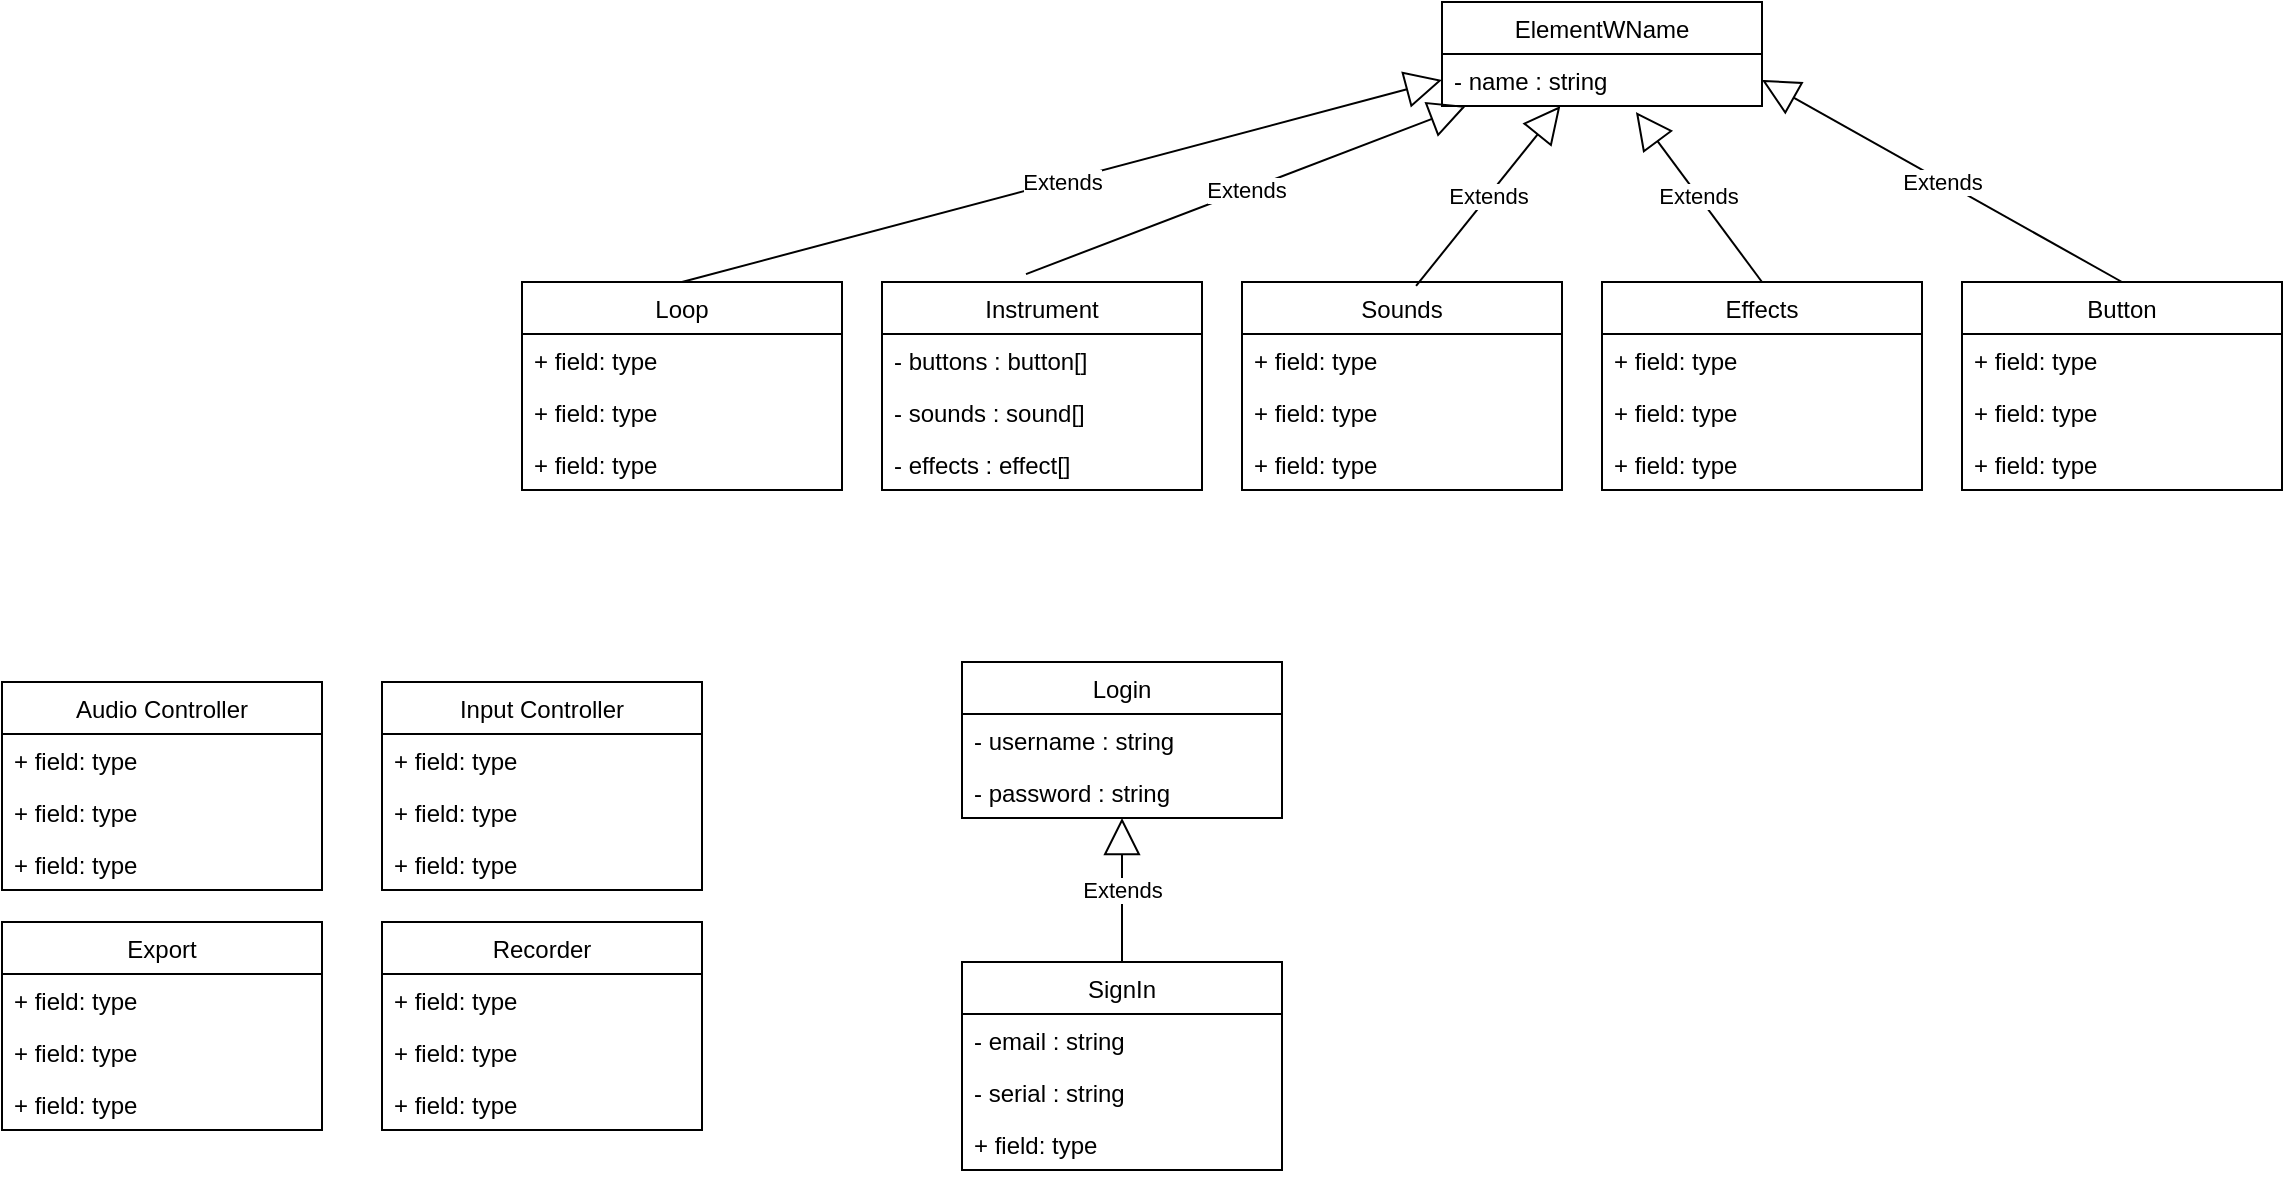 <mxfile version="17.2.4" type="device"><diagram id="C5RBs43oDa-KdzZeNtuy" name="Page-1"><mxGraphModel dx="1431" dy="756" grid="1" gridSize="10" guides="1" tooltips="1" connect="1" arrows="1" fold="1" page="1" pageScale="1" pageWidth="827" pageHeight="1169" math="0" shadow="0"><root><mxCell id="WIyWlLk6GJQsqaUBKTNV-0"/><mxCell id="WIyWlLk6GJQsqaUBKTNV-1" parent="WIyWlLk6GJQsqaUBKTNV-0"/><mxCell id="QIgA75V_MfnL9wq67aH5-4" value="Button" style="swimlane;fontStyle=0;childLayout=stackLayout;horizontal=1;startSize=26;fillColor=none;horizontalStack=0;resizeParent=1;resizeParentMax=0;resizeLast=0;collapsible=1;marginBottom=0;" parent="WIyWlLk6GJQsqaUBKTNV-1" vertex="1"><mxGeometry x="1020" y="180" width="160" height="104" as="geometry"/></mxCell><mxCell id="QIgA75V_MfnL9wq67aH5-5" value="+ field: type" style="text;strokeColor=none;fillColor=none;align=left;verticalAlign=top;spacingLeft=4;spacingRight=4;overflow=hidden;rotatable=0;points=[[0,0.5],[1,0.5]];portConstraint=eastwest;" parent="QIgA75V_MfnL9wq67aH5-4" vertex="1"><mxGeometry y="26" width="160" height="26" as="geometry"/></mxCell><mxCell id="QIgA75V_MfnL9wq67aH5-6" value="+ field: type" style="text;strokeColor=none;fillColor=none;align=left;verticalAlign=top;spacingLeft=4;spacingRight=4;overflow=hidden;rotatable=0;points=[[0,0.5],[1,0.5]];portConstraint=eastwest;" parent="QIgA75V_MfnL9wq67aH5-4" vertex="1"><mxGeometry y="52" width="160" height="26" as="geometry"/></mxCell><mxCell id="QIgA75V_MfnL9wq67aH5-7" value="+ field: type" style="text;strokeColor=none;fillColor=none;align=left;verticalAlign=top;spacingLeft=4;spacingRight=4;overflow=hidden;rotatable=0;points=[[0,0.5],[1,0.5]];portConstraint=eastwest;" parent="QIgA75V_MfnL9wq67aH5-4" vertex="1"><mxGeometry y="78" width="160" height="26" as="geometry"/></mxCell><mxCell id="QIgA75V_MfnL9wq67aH5-12" value="Instrument" style="swimlane;fontStyle=0;childLayout=stackLayout;horizontal=1;startSize=26;fillColor=none;horizontalStack=0;resizeParent=1;resizeParentMax=0;resizeLast=0;collapsible=1;marginBottom=0;" parent="WIyWlLk6GJQsqaUBKTNV-1" vertex="1"><mxGeometry x="480" y="180" width="160" height="104" as="geometry"/></mxCell><mxCell id="QIgA75V_MfnL9wq67aH5-13" value="- buttons : button[]" style="text;strokeColor=none;fillColor=none;align=left;verticalAlign=top;spacingLeft=4;spacingRight=4;overflow=hidden;rotatable=0;points=[[0,0.5],[1,0.5]];portConstraint=eastwest;" parent="QIgA75V_MfnL9wq67aH5-12" vertex="1"><mxGeometry y="26" width="160" height="26" as="geometry"/></mxCell><mxCell id="QIgA75V_MfnL9wq67aH5-14" value="- sounds : sound[]" style="text;strokeColor=none;fillColor=none;align=left;verticalAlign=top;spacingLeft=4;spacingRight=4;overflow=hidden;rotatable=0;points=[[0,0.5],[1,0.5]];portConstraint=eastwest;" parent="QIgA75V_MfnL9wq67aH5-12" vertex="1"><mxGeometry y="52" width="160" height="26" as="geometry"/></mxCell><mxCell id="QIgA75V_MfnL9wq67aH5-15" value="- effects : effect[]" style="text;strokeColor=none;fillColor=none;align=left;verticalAlign=top;spacingLeft=4;spacingRight=4;overflow=hidden;rotatable=0;points=[[0,0.5],[1,0.5]];portConstraint=eastwest;" parent="QIgA75V_MfnL9wq67aH5-12" vertex="1"><mxGeometry y="78" width="160" height="26" as="geometry"/></mxCell><mxCell id="QIgA75V_MfnL9wq67aH5-16" value="Input Controller" style="swimlane;fontStyle=0;childLayout=stackLayout;horizontal=1;startSize=26;fillColor=none;horizontalStack=0;resizeParent=1;resizeParentMax=0;resizeLast=0;collapsible=1;marginBottom=0;" parent="WIyWlLk6GJQsqaUBKTNV-1" vertex="1"><mxGeometry x="230" y="380" width="160" height="104" as="geometry"/></mxCell><mxCell id="QIgA75V_MfnL9wq67aH5-17" value="+ field: type" style="text;strokeColor=none;fillColor=none;align=left;verticalAlign=top;spacingLeft=4;spacingRight=4;overflow=hidden;rotatable=0;points=[[0,0.5],[1,0.5]];portConstraint=eastwest;" parent="QIgA75V_MfnL9wq67aH5-16" vertex="1"><mxGeometry y="26" width="160" height="26" as="geometry"/></mxCell><mxCell id="QIgA75V_MfnL9wq67aH5-18" value="+ field: type" style="text;strokeColor=none;fillColor=none;align=left;verticalAlign=top;spacingLeft=4;spacingRight=4;overflow=hidden;rotatable=0;points=[[0,0.5],[1,0.5]];portConstraint=eastwest;" parent="QIgA75V_MfnL9wq67aH5-16" vertex="1"><mxGeometry y="52" width="160" height="26" as="geometry"/></mxCell><mxCell id="QIgA75V_MfnL9wq67aH5-19" value="+ field: type" style="text;strokeColor=none;fillColor=none;align=left;verticalAlign=top;spacingLeft=4;spacingRight=4;overflow=hidden;rotatable=0;points=[[0,0.5],[1,0.5]];portConstraint=eastwest;" parent="QIgA75V_MfnL9wq67aH5-16" vertex="1"><mxGeometry y="78" width="160" height="26" as="geometry"/></mxCell><mxCell id="QIgA75V_MfnL9wq67aH5-24" value="Audio Controller" style="swimlane;fontStyle=0;childLayout=stackLayout;horizontal=1;startSize=26;fillColor=none;horizontalStack=0;resizeParent=1;resizeParentMax=0;resizeLast=0;collapsible=1;marginBottom=0;" parent="WIyWlLk6GJQsqaUBKTNV-1" vertex="1"><mxGeometry x="40" y="380" width="160" height="104" as="geometry"/></mxCell><mxCell id="QIgA75V_MfnL9wq67aH5-25" value="+ field: type" style="text;strokeColor=none;fillColor=none;align=left;verticalAlign=top;spacingLeft=4;spacingRight=4;overflow=hidden;rotatable=0;points=[[0,0.5],[1,0.5]];portConstraint=eastwest;" parent="QIgA75V_MfnL9wq67aH5-24" vertex="1"><mxGeometry y="26" width="160" height="26" as="geometry"/></mxCell><mxCell id="QIgA75V_MfnL9wq67aH5-26" value="+ field: type" style="text;strokeColor=none;fillColor=none;align=left;verticalAlign=top;spacingLeft=4;spacingRight=4;overflow=hidden;rotatable=0;points=[[0,0.5],[1,0.5]];portConstraint=eastwest;" parent="QIgA75V_MfnL9wq67aH5-24" vertex="1"><mxGeometry y="52" width="160" height="26" as="geometry"/></mxCell><mxCell id="QIgA75V_MfnL9wq67aH5-27" value="+ field: type" style="text;strokeColor=none;fillColor=none;align=left;verticalAlign=top;spacingLeft=4;spacingRight=4;overflow=hidden;rotatable=0;points=[[0,0.5],[1,0.5]];portConstraint=eastwest;" parent="QIgA75V_MfnL9wq67aH5-24" vertex="1"><mxGeometry y="78" width="160" height="26" as="geometry"/></mxCell><mxCell id="QIgA75V_MfnL9wq67aH5-28" value="Effects" style="swimlane;fontStyle=0;childLayout=stackLayout;horizontal=1;startSize=26;fillColor=none;horizontalStack=0;resizeParent=1;resizeParentMax=0;resizeLast=0;collapsible=1;marginBottom=0;" parent="WIyWlLk6GJQsqaUBKTNV-1" vertex="1"><mxGeometry x="840" y="180" width="160" height="104" as="geometry"/></mxCell><mxCell id="QIgA75V_MfnL9wq67aH5-29" value="+ field: type" style="text;strokeColor=none;fillColor=none;align=left;verticalAlign=top;spacingLeft=4;spacingRight=4;overflow=hidden;rotatable=0;points=[[0,0.5],[1,0.5]];portConstraint=eastwest;" parent="QIgA75V_MfnL9wq67aH5-28" vertex="1"><mxGeometry y="26" width="160" height="26" as="geometry"/></mxCell><mxCell id="QIgA75V_MfnL9wq67aH5-30" value="+ field: type" style="text;strokeColor=none;fillColor=none;align=left;verticalAlign=top;spacingLeft=4;spacingRight=4;overflow=hidden;rotatable=0;points=[[0,0.5],[1,0.5]];portConstraint=eastwest;" parent="QIgA75V_MfnL9wq67aH5-28" vertex="1"><mxGeometry y="52" width="160" height="26" as="geometry"/></mxCell><mxCell id="QIgA75V_MfnL9wq67aH5-31" value="+ field: type" style="text;strokeColor=none;fillColor=none;align=left;verticalAlign=top;spacingLeft=4;spacingRight=4;overflow=hidden;rotatable=0;points=[[0,0.5],[1,0.5]];portConstraint=eastwest;" parent="QIgA75V_MfnL9wq67aH5-28" vertex="1"><mxGeometry y="78" width="160" height="26" as="geometry"/></mxCell><mxCell id="QIgA75V_MfnL9wq67aH5-32" value="ElementWName" style="swimlane;fontStyle=0;childLayout=stackLayout;horizontal=1;startSize=26;fillColor=none;horizontalStack=0;resizeParent=1;resizeParentMax=0;resizeLast=0;collapsible=1;marginBottom=0;" parent="WIyWlLk6GJQsqaUBKTNV-1" vertex="1"><mxGeometry x="760" y="40" width="160" height="52" as="geometry"/></mxCell><mxCell id="QIgA75V_MfnL9wq67aH5-33" value="- name : string" style="text;strokeColor=none;fillColor=none;align=left;verticalAlign=top;spacingLeft=4;spacingRight=4;overflow=hidden;rotatable=0;points=[[0,0.5],[1,0.5]];portConstraint=eastwest;" parent="QIgA75V_MfnL9wq67aH5-32" vertex="1"><mxGeometry y="26" width="160" height="26" as="geometry"/></mxCell><mxCell id="QIgA75V_MfnL9wq67aH5-36" value="Login" style="swimlane;fontStyle=0;childLayout=stackLayout;horizontal=1;startSize=26;fillColor=none;horizontalStack=0;resizeParent=1;resizeParentMax=0;resizeLast=0;collapsible=1;marginBottom=0;" parent="WIyWlLk6GJQsqaUBKTNV-1" vertex="1"><mxGeometry x="520" y="370" width="160" height="78" as="geometry"/></mxCell><mxCell id="QIgA75V_MfnL9wq67aH5-37" value="- username : string" style="text;strokeColor=none;fillColor=none;align=left;verticalAlign=top;spacingLeft=4;spacingRight=4;overflow=hidden;rotatable=0;points=[[0,0.5],[1,0.5]];portConstraint=eastwest;" parent="QIgA75V_MfnL9wq67aH5-36" vertex="1"><mxGeometry y="26" width="160" height="26" as="geometry"/></mxCell><mxCell id="QIgA75V_MfnL9wq67aH5-38" value="- password : string" style="text;strokeColor=none;fillColor=none;align=left;verticalAlign=top;spacingLeft=4;spacingRight=4;overflow=hidden;rotatable=0;points=[[0,0.5],[1,0.5]];portConstraint=eastwest;" parent="QIgA75V_MfnL9wq67aH5-36" vertex="1"><mxGeometry y="52" width="160" height="26" as="geometry"/></mxCell><mxCell id="QIgA75V_MfnL9wq67aH5-40" value="SignIn" style="swimlane;fontStyle=0;childLayout=stackLayout;horizontal=1;startSize=26;fillColor=none;horizontalStack=0;resizeParent=1;resizeParentMax=0;resizeLast=0;collapsible=1;marginBottom=0;" parent="WIyWlLk6GJQsqaUBKTNV-1" vertex="1"><mxGeometry x="520" y="520" width="160" height="104" as="geometry"/></mxCell><mxCell id="QIgA75V_MfnL9wq67aH5-41" value="- email : string" style="text;strokeColor=none;fillColor=none;align=left;verticalAlign=top;spacingLeft=4;spacingRight=4;overflow=hidden;rotatable=0;points=[[0,0.5],[1,0.5]];portConstraint=eastwest;" parent="QIgA75V_MfnL9wq67aH5-40" vertex="1"><mxGeometry y="26" width="160" height="26" as="geometry"/></mxCell><mxCell id="QIgA75V_MfnL9wq67aH5-42" value="- serial : string" style="text;strokeColor=none;fillColor=none;align=left;verticalAlign=top;spacingLeft=4;spacingRight=4;overflow=hidden;rotatable=0;points=[[0,0.5],[1,0.5]];portConstraint=eastwest;" parent="QIgA75V_MfnL9wq67aH5-40" vertex="1"><mxGeometry y="52" width="160" height="26" as="geometry"/></mxCell><mxCell id="QIgA75V_MfnL9wq67aH5-43" value="+ field: type" style="text;strokeColor=none;fillColor=none;align=left;verticalAlign=top;spacingLeft=4;spacingRight=4;overflow=hidden;rotatable=0;points=[[0,0.5],[1,0.5]];portConstraint=eastwest;" parent="QIgA75V_MfnL9wq67aH5-40" vertex="1"><mxGeometry y="78" width="160" height="26" as="geometry"/></mxCell><mxCell id="QIgA75V_MfnL9wq67aH5-44" value="Recorder" style="swimlane;fontStyle=0;childLayout=stackLayout;horizontal=1;startSize=26;fillColor=none;horizontalStack=0;resizeParent=1;resizeParentMax=0;resizeLast=0;collapsible=1;marginBottom=0;" parent="WIyWlLk6GJQsqaUBKTNV-1" vertex="1"><mxGeometry x="230" y="500" width="160" height="104" as="geometry"/></mxCell><mxCell id="QIgA75V_MfnL9wq67aH5-45" value="+ field: type" style="text;strokeColor=none;fillColor=none;align=left;verticalAlign=top;spacingLeft=4;spacingRight=4;overflow=hidden;rotatable=0;points=[[0,0.5],[1,0.5]];portConstraint=eastwest;" parent="QIgA75V_MfnL9wq67aH5-44" vertex="1"><mxGeometry y="26" width="160" height="26" as="geometry"/></mxCell><mxCell id="QIgA75V_MfnL9wq67aH5-46" value="+ field: type" style="text;strokeColor=none;fillColor=none;align=left;verticalAlign=top;spacingLeft=4;spacingRight=4;overflow=hidden;rotatable=0;points=[[0,0.5],[1,0.5]];portConstraint=eastwest;" parent="QIgA75V_MfnL9wq67aH5-44" vertex="1"><mxGeometry y="52" width="160" height="26" as="geometry"/></mxCell><mxCell id="QIgA75V_MfnL9wq67aH5-47" value="+ field: type" style="text;strokeColor=none;fillColor=none;align=left;verticalAlign=top;spacingLeft=4;spacingRight=4;overflow=hidden;rotatable=0;points=[[0,0.5],[1,0.5]];portConstraint=eastwest;" parent="QIgA75V_MfnL9wq67aH5-44" vertex="1"><mxGeometry y="78" width="160" height="26" as="geometry"/></mxCell><mxCell id="QIgA75V_MfnL9wq67aH5-48" value="Sounds" style="swimlane;fontStyle=0;childLayout=stackLayout;horizontal=1;startSize=26;fillColor=none;horizontalStack=0;resizeParent=1;resizeParentMax=0;resizeLast=0;collapsible=1;marginBottom=0;" parent="WIyWlLk6GJQsqaUBKTNV-1" vertex="1"><mxGeometry x="660" y="180" width="160" height="104" as="geometry"/></mxCell><mxCell id="QIgA75V_MfnL9wq67aH5-49" value="+ field: type" style="text;strokeColor=none;fillColor=none;align=left;verticalAlign=top;spacingLeft=4;spacingRight=4;overflow=hidden;rotatable=0;points=[[0,0.5],[1,0.5]];portConstraint=eastwest;" parent="QIgA75V_MfnL9wq67aH5-48" vertex="1"><mxGeometry y="26" width="160" height="26" as="geometry"/></mxCell><mxCell id="QIgA75V_MfnL9wq67aH5-50" value="+ field: type" style="text;strokeColor=none;fillColor=none;align=left;verticalAlign=top;spacingLeft=4;spacingRight=4;overflow=hidden;rotatable=0;points=[[0,0.5],[1,0.5]];portConstraint=eastwest;" parent="QIgA75V_MfnL9wq67aH5-48" vertex="1"><mxGeometry y="52" width="160" height="26" as="geometry"/></mxCell><mxCell id="QIgA75V_MfnL9wq67aH5-51" value="+ field: type" style="text;strokeColor=none;fillColor=none;align=left;verticalAlign=top;spacingLeft=4;spacingRight=4;overflow=hidden;rotatable=0;points=[[0,0.5],[1,0.5]];portConstraint=eastwest;" parent="QIgA75V_MfnL9wq67aH5-48" vertex="1"><mxGeometry y="78" width="160" height="26" as="geometry"/></mxCell><mxCell id="QIgA75V_MfnL9wq67aH5-52" value="Extends" style="endArrow=block;endSize=16;endFill=0;html=1;rounded=0;entryX=1;entryY=0.5;entryDx=0;entryDy=0;exitX=0.5;exitY=0;exitDx=0;exitDy=0;" parent="WIyWlLk6GJQsqaUBKTNV-1" source="QIgA75V_MfnL9wq67aH5-4" target="QIgA75V_MfnL9wq67aH5-33" edge="1"><mxGeometry width="160" relative="1" as="geometry"><mxPoint x="550" y="390" as="sourcePoint"/><mxPoint x="920" y="105" as="targetPoint"/></mxGeometry></mxCell><mxCell id="QIgA75V_MfnL9wq67aH5-53" value="Extends" style="endArrow=block;endSize=16;endFill=0;html=1;rounded=0;entryX=0.606;entryY=1.115;entryDx=0;entryDy=0;entryPerimeter=0;exitX=0.5;exitY=0;exitDx=0;exitDy=0;" parent="WIyWlLk6GJQsqaUBKTNV-1" source="QIgA75V_MfnL9wq67aH5-28" target="QIgA75V_MfnL9wq67aH5-33" edge="1"><mxGeometry width="160" relative="1" as="geometry"><mxPoint x="770" y="370" as="sourcePoint"/><mxPoint x="860" y="143.012" as="targetPoint"/></mxGeometry></mxCell><mxCell id="QIgA75V_MfnL9wq67aH5-54" value="Extends" style="endArrow=block;endSize=16;endFill=0;html=1;rounded=0;exitX=0.544;exitY=0.019;exitDx=0;exitDy=0;exitPerimeter=0;" parent="WIyWlLk6GJQsqaUBKTNV-1" source="QIgA75V_MfnL9wq67aH5-48" target="QIgA75V_MfnL9wq67aH5-32" edge="1"><mxGeometry width="160" relative="1" as="geometry"><mxPoint x="760" y="450" as="sourcePoint"/><mxPoint x="920" y="450" as="targetPoint"/></mxGeometry></mxCell><mxCell id="QIgA75V_MfnL9wq67aH5-55" value="Extends" style="endArrow=block;endSize=16;endFill=0;html=1;rounded=0;exitX=0.45;exitY=-0.038;exitDx=0;exitDy=0;exitPerimeter=0;" parent="WIyWlLk6GJQsqaUBKTNV-1" source="QIgA75V_MfnL9wq67aH5-12" target="QIgA75V_MfnL9wq67aH5-32" edge="1"><mxGeometry width="160" relative="1" as="geometry"><mxPoint x="550" y="390" as="sourcePoint"/><mxPoint x="710" y="390" as="targetPoint"/></mxGeometry></mxCell><mxCell id="QIgA75V_MfnL9wq67aH5-56" value="Extends" style="endArrow=block;endSize=16;endFill=0;html=1;rounded=0;exitX=0.5;exitY=0;exitDx=0;exitDy=0;" parent="WIyWlLk6GJQsqaUBKTNV-1" source="QIgA75V_MfnL9wq67aH5-40" target="QIgA75V_MfnL9wq67aH5-38" edge="1"><mxGeometry width="160" relative="1" as="geometry"><mxPoint x="550" y="390" as="sourcePoint"/><mxPoint x="599.04" y="478.992" as="targetPoint"/></mxGeometry></mxCell><mxCell id="3GdzBRh_iJL9uKE4cy4X-0" value="Export" style="swimlane;fontStyle=0;childLayout=stackLayout;horizontal=1;startSize=26;fillColor=none;horizontalStack=0;resizeParent=1;resizeParentMax=0;resizeLast=0;collapsible=1;marginBottom=0;" vertex="1" parent="WIyWlLk6GJQsqaUBKTNV-1"><mxGeometry x="40" y="500" width="160" height="104" as="geometry"/></mxCell><mxCell id="3GdzBRh_iJL9uKE4cy4X-1" value="+ field: type" style="text;strokeColor=none;fillColor=none;align=left;verticalAlign=top;spacingLeft=4;spacingRight=4;overflow=hidden;rotatable=0;points=[[0,0.5],[1,0.5]];portConstraint=eastwest;" vertex="1" parent="3GdzBRh_iJL9uKE4cy4X-0"><mxGeometry y="26" width="160" height="26" as="geometry"/></mxCell><mxCell id="3GdzBRh_iJL9uKE4cy4X-2" value="+ field: type" style="text;strokeColor=none;fillColor=none;align=left;verticalAlign=top;spacingLeft=4;spacingRight=4;overflow=hidden;rotatable=0;points=[[0,0.5],[1,0.5]];portConstraint=eastwest;" vertex="1" parent="3GdzBRh_iJL9uKE4cy4X-0"><mxGeometry y="52" width="160" height="26" as="geometry"/></mxCell><mxCell id="3GdzBRh_iJL9uKE4cy4X-3" value="+ field: type" style="text;strokeColor=none;fillColor=none;align=left;verticalAlign=top;spacingLeft=4;spacingRight=4;overflow=hidden;rotatable=0;points=[[0,0.5],[1,0.5]];portConstraint=eastwest;" vertex="1" parent="3GdzBRh_iJL9uKE4cy4X-0"><mxGeometry y="78" width="160" height="26" as="geometry"/></mxCell><mxCell id="3GdzBRh_iJL9uKE4cy4X-4" value="Loop" style="swimlane;fontStyle=0;childLayout=stackLayout;horizontal=1;startSize=26;fillColor=none;horizontalStack=0;resizeParent=1;resizeParentMax=0;resizeLast=0;collapsible=1;marginBottom=0;" vertex="1" parent="WIyWlLk6GJQsqaUBKTNV-1"><mxGeometry x="300" y="180" width="160" height="104" as="geometry"/></mxCell><mxCell id="3GdzBRh_iJL9uKE4cy4X-5" value="+ field: type" style="text;strokeColor=none;fillColor=none;align=left;verticalAlign=top;spacingLeft=4;spacingRight=4;overflow=hidden;rotatable=0;points=[[0,0.5],[1,0.5]];portConstraint=eastwest;" vertex="1" parent="3GdzBRh_iJL9uKE4cy4X-4"><mxGeometry y="26" width="160" height="26" as="geometry"/></mxCell><mxCell id="3GdzBRh_iJL9uKE4cy4X-6" value="+ field: type" style="text;strokeColor=none;fillColor=none;align=left;verticalAlign=top;spacingLeft=4;spacingRight=4;overflow=hidden;rotatable=0;points=[[0,0.5],[1,0.5]];portConstraint=eastwest;" vertex="1" parent="3GdzBRh_iJL9uKE4cy4X-4"><mxGeometry y="52" width="160" height="26" as="geometry"/></mxCell><mxCell id="3GdzBRh_iJL9uKE4cy4X-7" value="+ field: type" style="text;strokeColor=none;fillColor=none;align=left;verticalAlign=top;spacingLeft=4;spacingRight=4;overflow=hidden;rotatable=0;points=[[0,0.5],[1,0.5]];portConstraint=eastwest;" vertex="1" parent="3GdzBRh_iJL9uKE4cy4X-4"><mxGeometry y="78" width="160" height="26" as="geometry"/></mxCell><mxCell id="3GdzBRh_iJL9uKE4cy4X-8" value="Extends" style="endArrow=block;endSize=16;endFill=0;html=1;rounded=0;entryX=0;entryY=0.5;entryDx=0;entryDy=0;exitX=0.5;exitY=0;exitDx=0;exitDy=0;" edge="1" parent="WIyWlLk6GJQsqaUBKTNV-1" source="3GdzBRh_iJL9uKE4cy4X-4" target="QIgA75V_MfnL9wq67aH5-33"><mxGeometry width="160" relative="1" as="geometry"><mxPoint x="650" y="390" as="sourcePoint"/><mxPoint x="810" y="390" as="targetPoint"/></mxGeometry></mxCell></root></mxGraphModel></diagram></mxfile>